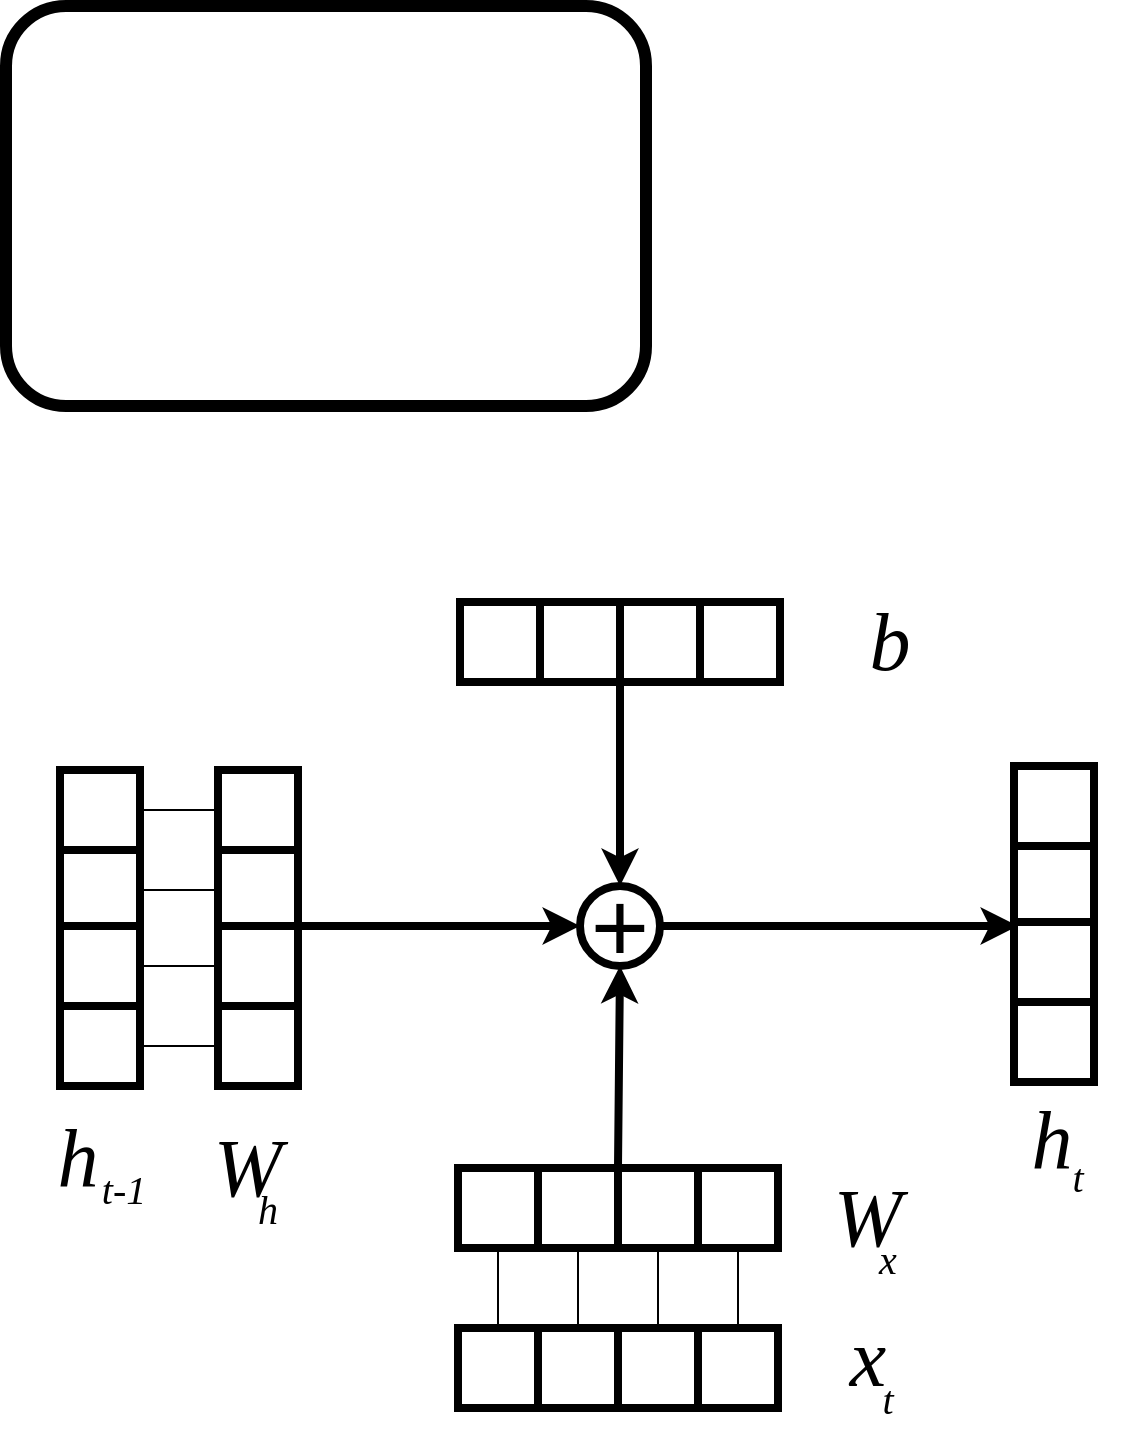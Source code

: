 <mxfile version="24.0.7" type="github">
  <diagram id="C5RBs43oDa-KdzZeNtuy" name="Page-1">
    <mxGraphModel dx="778" dy="1622" grid="1" gridSize="10" guides="1" tooltips="1" connect="1" arrows="1" fold="1" page="1" pageScale="1" pageWidth="827" pageHeight="1169" math="0" shadow="0">
      <root>
        <mxCell id="WIyWlLk6GJQsqaUBKTNV-0" />
        <mxCell id="WIyWlLk6GJQsqaUBKTNV-1" parent="WIyWlLk6GJQsqaUBKTNV-0" />
        <mxCell id="WIyWlLk6GJQsqaUBKTNV-3" value="" style="rounded=1;whiteSpace=wrap;html=1;fontSize=12;glass=0;strokeWidth=6;shadow=0;" parent="WIyWlLk6GJQsqaUBKTNV-1" vertex="1">
          <mxGeometry x="94" y="-300" width="320" height="200" as="geometry" />
        </mxCell>
        <mxCell id="gr5bcSjQBXBdmszoCTGf-0" value="x" style="text;html=1;align=center;verticalAlign=middle;whiteSpace=wrap;rounded=0;fontStyle=2;fontFamily=Times New Roman;fontSize=41;" vertex="1" parent="WIyWlLk6GJQsqaUBKTNV-1">
          <mxGeometry x="495" y="361" width="60" height="30" as="geometry" />
        </mxCell>
        <mxCell id="gr5bcSjQBXBdmszoCTGf-1" value="t" style="text;html=1;align=center;verticalAlign=middle;whiteSpace=wrap;rounded=0;fontStyle=2;fontFamily=Times New Roman;fontSize=20;" vertex="1" parent="WIyWlLk6GJQsqaUBKTNV-1">
          <mxGeometry x="505" y="381" width="60" height="30" as="geometry" />
        </mxCell>
        <mxCell id="gr5bcSjQBXBdmszoCTGf-15" value="h" style="text;html=1;align=center;verticalAlign=middle;whiteSpace=wrap;rounded=0;fontStyle=2;fontFamily=Times New Roman;fontSize=41;" vertex="1" parent="WIyWlLk6GJQsqaUBKTNV-1">
          <mxGeometry x="100" y="261" width="60" height="30" as="geometry" />
        </mxCell>
        <mxCell id="gr5bcSjQBXBdmszoCTGf-16" value="t-1" style="text;html=1;align=center;verticalAlign=middle;whiteSpace=wrap;rounded=0;fontStyle=2;fontFamily=Times New Roman;fontSize=20;" vertex="1" parent="WIyWlLk6GJQsqaUBKTNV-1">
          <mxGeometry x="123" y="276" width="60" height="30" as="geometry" />
        </mxCell>
        <mxCell id="gr5bcSjQBXBdmszoCTGf-17" value="h" style="text;html=1;align=center;verticalAlign=middle;whiteSpace=wrap;rounded=0;fontStyle=2;fontFamily=Times New Roman;fontSize=41;" vertex="1" parent="WIyWlLk6GJQsqaUBKTNV-1">
          <mxGeometry x="587" y="252" width="60" height="30" as="geometry" />
        </mxCell>
        <mxCell id="gr5bcSjQBXBdmszoCTGf-18" value="t" style="text;html=1;align=center;verticalAlign=middle;whiteSpace=wrap;rounded=0;fontStyle=2;fontFamily=Times New Roman;fontSize=20;" vertex="1" parent="WIyWlLk6GJQsqaUBKTNV-1">
          <mxGeometry x="600" y="270" width="60" height="30" as="geometry" />
        </mxCell>
        <mxCell id="gr5bcSjQBXBdmszoCTGf-76" style="edgeStyle=orthogonalEdgeStyle;rounded=0;orthogonalLoop=1;jettySize=auto;html=1;exitX=1;exitY=0;exitDx=0;exitDy=0;entryX=0;entryY=0.5;entryDx=0;entryDy=0;strokeWidth=4;" edge="1" parent="WIyWlLk6GJQsqaUBKTNV-1" target="gr5bcSjQBXBdmszoCTGf-72">
          <mxGeometry relative="1" as="geometry">
            <mxPoint x="241" y="161" as="sourcePoint" />
            <Array as="points">
              <mxPoint x="241" y="160" />
            </Array>
          </mxGeometry>
        </mxCell>
        <mxCell id="gr5bcSjQBXBdmszoCTGf-41" value="W" style="text;html=1;align=center;verticalAlign=middle;whiteSpace=wrap;rounded=0;fontStyle=2;fontFamily=Times New Roman;fontSize=41;" vertex="1" parent="WIyWlLk6GJQsqaUBKTNV-1">
          <mxGeometry x="185" y="266" width="60" height="30" as="geometry" />
        </mxCell>
        <mxCell id="gr5bcSjQBXBdmszoCTGf-42" value="h" style="text;html=1;align=center;verticalAlign=middle;whiteSpace=wrap;rounded=0;fontStyle=2;fontFamily=Times New Roman;fontSize=20;" vertex="1" parent="WIyWlLk6GJQsqaUBKTNV-1">
          <mxGeometry x="195" y="286" width="60" height="30" as="geometry" />
        </mxCell>
        <mxCell id="gr5bcSjQBXBdmszoCTGf-191" style="edgeStyle=orthogonalEdgeStyle;rounded=0;orthogonalLoop=1;jettySize=auto;html=1;exitX=1;exitY=0.5;exitDx=0;exitDy=0;entryX=0;entryY=0.5;entryDx=0;entryDy=0;endArrow=none;endFill=0;" edge="1" parent="WIyWlLk6GJQsqaUBKTNV-1" source="gr5bcSjQBXBdmszoCTGf-49" target="gr5bcSjQBXBdmszoCTGf-187">
          <mxGeometry relative="1" as="geometry" />
        </mxCell>
        <mxCell id="gr5bcSjQBXBdmszoCTGf-49" value="" style="whiteSpace=wrap;html=1;aspect=fixed;strokeWidth=4;" vertex="1" parent="WIyWlLk6GJQsqaUBKTNV-1">
          <mxGeometry x="121" y="82" width="40" height="40" as="geometry" />
        </mxCell>
        <mxCell id="gr5bcSjQBXBdmszoCTGf-192" style="edgeStyle=orthogonalEdgeStyle;rounded=0;orthogonalLoop=1;jettySize=auto;html=1;exitX=1;exitY=0.5;exitDx=0;exitDy=0;entryX=0;entryY=0.5;entryDx=0;entryDy=0;endArrow=none;endFill=0;" edge="1" parent="WIyWlLk6GJQsqaUBKTNV-1" source="gr5bcSjQBXBdmszoCTGf-50" target="gr5bcSjQBXBdmszoCTGf-188">
          <mxGeometry relative="1" as="geometry" />
        </mxCell>
        <mxCell id="gr5bcSjQBXBdmszoCTGf-50" value="" style="whiteSpace=wrap;html=1;aspect=fixed;strokeWidth=4;" vertex="1" parent="WIyWlLk6GJQsqaUBKTNV-1">
          <mxGeometry x="121" y="122" width="40" height="40" as="geometry" />
        </mxCell>
        <mxCell id="gr5bcSjQBXBdmszoCTGf-193" style="edgeStyle=orthogonalEdgeStyle;rounded=0;orthogonalLoop=1;jettySize=auto;html=1;exitX=1;exitY=0.5;exitDx=0;exitDy=0;entryX=0;entryY=0.5;entryDx=0;entryDy=0;endArrow=none;endFill=0;" edge="1" parent="WIyWlLk6GJQsqaUBKTNV-1" source="gr5bcSjQBXBdmszoCTGf-51" target="gr5bcSjQBXBdmszoCTGf-189">
          <mxGeometry relative="1" as="geometry">
            <mxPoint x="180" y="180" as="targetPoint" />
          </mxGeometry>
        </mxCell>
        <mxCell id="gr5bcSjQBXBdmszoCTGf-51" value="" style="whiteSpace=wrap;html=1;aspect=fixed;strokeWidth=4;" vertex="1" parent="WIyWlLk6GJQsqaUBKTNV-1">
          <mxGeometry x="121" y="160" width="40" height="40" as="geometry" />
        </mxCell>
        <mxCell id="gr5bcSjQBXBdmszoCTGf-194" style="edgeStyle=orthogonalEdgeStyle;rounded=0;orthogonalLoop=1;jettySize=auto;html=1;exitX=1;exitY=0.5;exitDx=0;exitDy=0;entryX=0;entryY=0.5;entryDx=0;entryDy=0;endArrow=none;endFill=0;" edge="1" parent="WIyWlLk6GJQsqaUBKTNV-1" source="gr5bcSjQBXBdmszoCTGf-52" target="gr5bcSjQBXBdmszoCTGf-190">
          <mxGeometry relative="1" as="geometry" />
        </mxCell>
        <mxCell id="gr5bcSjQBXBdmszoCTGf-52" value="" style="whiteSpace=wrap;html=1;aspect=fixed;strokeWidth=4;" vertex="1" parent="WIyWlLk6GJQsqaUBKTNV-1">
          <mxGeometry x="121" y="200" width="40" height="40" as="geometry" />
        </mxCell>
        <mxCell id="gr5bcSjQBXBdmszoCTGf-183" style="edgeStyle=orthogonalEdgeStyle;rounded=0;orthogonalLoop=1;jettySize=auto;html=1;entryX=0.5;entryY=1;entryDx=0;entryDy=0;endArrow=none;endFill=0;" edge="1" parent="WIyWlLk6GJQsqaUBKTNV-1" source="gr5bcSjQBXBdmszoCTGf-56" target="gr5bcSjQBXBdmszoCTGf-60">
          <mxGeometry relative="1" as="geometry" />
        </mxCell>
        <mxCell id="gr5bcSjQBXBdmszoCTGf-56" value="" style="whiteSpace=wrap;html=1;aspect=fixed;strokeWidth=4;" vertex="1" parent="WIyWlLk6GJQsqaUBKTNV-1">
          <mxGeometry x="320" y="361" width="40" height="40" as="geometry" />
        </mxCell>
        <mxCell id="gr5bcSjQBXBdmszoCTGf-184" style="edgeStyle=orthogonalEdgeStyle;rounded=0;orthogonalLoop=1;jettySize=auto;html=1;entryX=0.5;entryY=1;entryDx=0;entryDy=0;endArrow=none;endFill=0;" edge="1" parent="WIyWlLk6GJQsqaUBKTNV-1" source="gr5bcSjQBXBdmszoCTGf-57" target="gr5bcSjQBXBdmszoCTGf-61">
          <mxGeometry relative="1" as="geometry" />
        </mxCell>
        <mxCell id="gr5bcSjQBXBdmszoCTGf-57" value="" style="whiteSpace=wrap;html=1;aspect=fixed;strokeWidth=4;" vertex="1" parent="WIyWlLk6GJQsqaUBKTNV-1">
          <mxGeometry x="360" y="361" width="40" height="40" as="geometry" />
        </mxCell>
        <mxCell id="gr5bcSjQBXBdmszoCTGf-185" style="edgeStyle=orthogonalEdgeStyle;rounded=0;orthogonalLoop=1;jettySize=auto;html=1;entryX=0.5;entryY=1;entryDx=0;entryDy=0;endArrow=none;endFill=0;" edge="1" parent="WIyWlLk6GJQsqaUBKTNV-1" source="gr5bcSjQBXBdmszoCTGf-58" target="gr5bcSjQBXBdmszoCTGf-62">
          <mxGeometry relative="1" as="geometry" />
        </mxCell>
        <mxCell id="gr5bcSjQBXBdmszoCTGf-58" value="" style="whiteSpace=wrap;html=1;aspect=fixed;strokeWidth=4;" vertex="1" parent="WIyWlLk6GJQsqaUBKTNV-1">
          <mxGeometry x="400" y="361" width="40" height="40" as="geometry" />
        </mxCell>
        <mxCell id="gr5bcSjQBXBdmszoCTGf-186" style="edgeStyle=orthogonalEdgeStyle;rounded=0;orthogonalLoop=1;jettySize=auto;html=1;entryX=0.5;entryY=1;entryDx=0;entryDy=0;endArrow=none;endFill=0;" edge="1" parent="WIyWlLk6GJQsqaUBKTNV-1" source="gr5bcSjQBXBdmszoCTGf-59" target="gr5bcSjQBXBdmszoCTGf-63">
          <mxGeometry relative="1" as="geometry" />
        </mxCell>
        <mxCell id="gr5bcSjQBXBdmszoCTGf-59" value="" style="whiteSpace=wrap;html=1;aspect=fixed;strokeWidth=4;" vertex="1" parent="WIyWlLk6GJQsqaUBKTNV-1">
          <mxGeometry x="440" y="361" width="40" height="40" as="geometry" />
        </mxCell>
        <mxCell id="gr5bcSjQBXBdmszoCTGf-60" value="" style="whiteSpace=wrap;html=1;aspect=fixed;strokeWidth=4;" vertex="1" parent="WIyWlLk6GJQsqaUBKTNV-1">
          <mxGeometry x="320" y="281" width="40" height="40" as="geometry" />
        </mxCell>
        <mxCell id="gr5bcSjQBXBdmszoCTGf-61" value="" style="whiteSpace=wrap;html=1;aspect=fixed;strokeWidth=4;" vertex="1" parent="WIyWlLk6GJQsqaUBKTNV-1">
          <mxGeometry x="360" y="281" width="40" height="40" as="geometry" />
        </mxCell>
        <mxCell id="gr5bcSjQBXBdmszoCTGf-73" style="edgeStyle=orthogonalEdgeStyle;rounded=0;orthogonalLoop=1;jettySize=auto;html=1;entryX=0.5;entryY=1;entryDx=0;entryDy=0;strokeWidth=4;" edge="1" parent="WIyWlLk6GJQsqaUBKTNV-1" target="gr5bcSjQBXBdmszoCTGf-72">
          <mxGeometry relative="1" as="geometry">
            <mxPoint x="400" y="280" as="sourcePoint" />
          </mxGeometry>
        </mxCell>
        <mxCell id="gr5bcSjQBXBdmszoCTGf-62" value="" style="whiteSpace=wrap;html=1;aspect=fixed;strokeWidth=4;" vertex="1" parent="WIyWlLk6GJQsqaUBKTNV-1">
          <mxGeometry x="400" y="281" width="40" height="40" as="geometry" />
        </mxCell>
        <mxCell id="gr5bcSjQBXBdmszoCTGf-63" value="" style="whiteSpace=wrap;html=1;aspect=fixed;strokeWidth=4;" vertex="1" parent="WIyWlLk6GJQsqaUBKTNV-1">
          <mxGeometry x="440" y="281" width="40" height="40" as="geometry" />
        </mxCell>
        <mxCell id="gr5bcSjQBXBdmszoCTGf-64" value="W" style="text;html=1;align=center;verticalAlign=middle;whiteSpace=wrap;rounded=0;fontStyle=2;fontFamily=Times New Roman;fontSize=41;" vertex="1" parent="WIyWlLk6GJQsqaUBKTNV-1">
          <mxGeometry x="495" y="291" width="60" height="30" as="geometry" />
        </mxCell>
        <mxCell id="gr5bcSjQBXBdmszoCTGf-65" value="x" style="text;html=1;align=center;verticalAlign=middle;whiteSpace=wrap;rounded=0;fontStyle=2;fontFamily=Times New Roman;fontSize=20;" vertex="1" parent="WIyWlLk6GJQsqaUBKTNV-1">
          <mxGeometry x="505" y="311" width="60" height="30" as="geometry" />
        </mxCell>
        <mxCell id="gr5bcSjQBXBdmszoCTGf-66" value="" style="whiteSpace=wrap;html=1;aspect=fixed;strokeWidth=4;" vertex="1" parent="WIyWlLk6GJQsqaUBKTNV-1">
          <mxGeometry x="321" y="-2" width="40" height="40" as="geometry" />
        </mxCell>
        <mxCell id="gr5bcSjQBXBdmszoCTGf-67" value="" style="whiteSpace=wrap;html=1;aspect=fixed;strokeWidth=4;" vertex="1" parent="WIyWlLk6GJQsqaUBKTNV-1">
          <mxGeometry x="361" y="-2" width="40" height="40" as="geometry" />
        </mxCell>
        <mxCell id="gr5bcSjQBXBdmszoCTGf-78" style="edgeStyle=orthogonalEdgeStyle;rounded=0;orthogonalLoop=1;jettySize=auto;html=1;exitX=0;exitY=1;exitDx=0;exitDy=0;entryX=0.5;entryY=0;entryDx=0;entryDy=0;strokeWidth=4;" edge="1" parent="WIyWlLk6GJQsqaUBKTNV-1" source="gr5bcSjQBXBdmszoCTGf-68" target="gr5bcSjQBXBdmszoCTGf-72">
          <mxGeometry relative="1" as="geometry" />
        </mxCell>
        <mxCell id="gr5bcSjQBXBdmszoCTGf-68" value="" style="whiteSpace=wrap;html=1;aspect=fixed;strokeWidth=4;" vertex="1" parent="WIyWlLk6GJQsqaUBKTNV-1">
          <mxGeometry x="401" y="-2" width="40" height="40" as="geometry" />
        </mxCell>
        <mxCell id="gr5bcSjQBXBdmszoCTGf-69" value="" style="whiteSpace=wrap;html=1;aspect=fixed;strokeWidth=4;" vertex="1" parent="WIyWlLk6GJQsqaUBKTNV-1">
          <mxGeometry x="441" y="-2" width="40" height="40" as="geometry" />
        </mxCell>
        <mxCell id="gr5bcSjQBXBdmszoCTGf-70" value="b" style="text;html=1;align=center;verticalAlign=middle;whiteSpace=wrap;rounded=0;fontStyle=2;fontFamily=Times New Roman;fontSize=41;" vertex="1" parent="WIyWlLk6GJQsqaUBKTNV-1">
          <mxGeometry x="506" y="3" width="60" height="30" as="geometry" />
        </mxCell>
        <mxCell id="gr5bcSjQBXBdmszoCTGf-87" style="edgeStyle=orthogonalEdgeStyle;rounded=0;orthogonalLoop=1;jettySize=auto;html=1;exitX=1;exitY=0.5;exitDx=0;exitDy=0;strokeWidth=4;" edge="1" parent="WIyWlLk6GJQsqaUBKTNV-1" source="gr5bcSjQBXBdmszoCTGf-72">
          <mxGeometry relative="1" as="geometry">
            <mxPoint x="600" y="160" as="targetPoint" />
            <Array as="points">
              <mxPoint x="598" y="160" />
            </Array>
          </mxGeometry>
        </mxCell>
        <mxCell id="gr5bcSjQBXBdmszoCTGf-72" value="&lt;font style=&quot;font-size: 50px;&quot;&gt;+&lt;/font&gt;" style="ellipse;whiteSpace=wrap;html=1;aspect=fixed;strokeWidth=4;" vertex="1" parent="WIyWlLk6GJQsqaUBKTNV-1">
          <mxGeometry x="381" y="140" width="40" height="40" as="geometry" />
        </mxCell>
        <mxCell id="gr5bcSjQBXBdmszoCTGf-82" value="" style="whiteSpace=wrap;html=1;aspect=fixed;strokeWidth=4;" vertex="1" parent="WIyWlLk6GJQsqaUBKTNV-1">
          <mxGeometry x="598" y="80" width="40" height="40" as="geometry" />
        </mxCell>
        <mxCell id="gr5bcSjQBXBdmszoCTGf-83" value="" style="whiteSpace=wrap;html=1;aspect=fixed;strokeWidth=4;" vertex="1" parent="WIyWlLk6GJQsqaUBKTNV-1">
          <mxGeometry x="598" y="120" width="40" height="40" as="geometry" />
        </mxCell>
        <mxCell id="gr5bcSjQBXBdmszoCTGf-84" value="" style="whiteSpace=wrap;html=1;aspect=fixed;strokeWidth=4;" vertex="1" parent="WIyWlLk6GJQsqaUBKTNV-1">
          <mxGeometry x="598" y="158" width="40" height="40" as="geometry" />
        </mxCell>
        <mxCell id="gr5bcSjQBXBdmszoCTGf-85" value="" style="whiteSpace=wrap;html=1;aspect=fixed;strokeWidth=4;" vertex="1" parent="WIyWlLk6GJQsqaUBKTNV-1">
          <mxGeometry x="598" y="198" width="40" height="40" as="geometry" />
        </mxCell>
        <mxCell id="gr5bcSjQBXBdmszoCTGf-187" value="" style="whiteSpace=wrap;html=1;aspect=fixed;strokeWidth=4;" vertex="1" parent="WIyWlLk6GJQsqaUBKTNV-1">
          <mxGeometry x="200" y="82" width="40" height="40" as="geometry" />
        </mxCell>
        <mxCell id="gr5bcSjQBXBdmszoCTGf-188" value="" style="whiteSpace=wrap;html=1;aspect=fixed;strokeWidth=4;" vertex="1" parent="WIyWlLk6GJQsqaUBKTNV-1">
          <mxGeometry x="200" y="122" width="40" height="40" as="geometry" />
        </mxCell>
        <mxCell id="gr5bcSjQBXBdmszoCTGf-189" value="" style="whiteSpace=wrap;html=1;aspect=fixed;strokeWidth=4;" vertex="1" parent="WIyWlLk6GJQsqaUBKTNV-1">
          <mxGeometry x="200" y="160" width="40" height="40" as="geometry" />
        </mxCell>
        <mxCell id="gr5bcSjQBXBdmszoCTGf-190" value="" style="whiteSpace=wrap;html=1;aspect=fixed;strokeWidth=4;" vertex="1" parent="WIyWlLk6GJQsqaUBKTNV-1">
          <mxGeometry x="200" y="200" width="40" height="40" as="geometry" />
        </mxCell>
      </root>
    </mxGraphModel>
  </diagram>
</mxfile>
